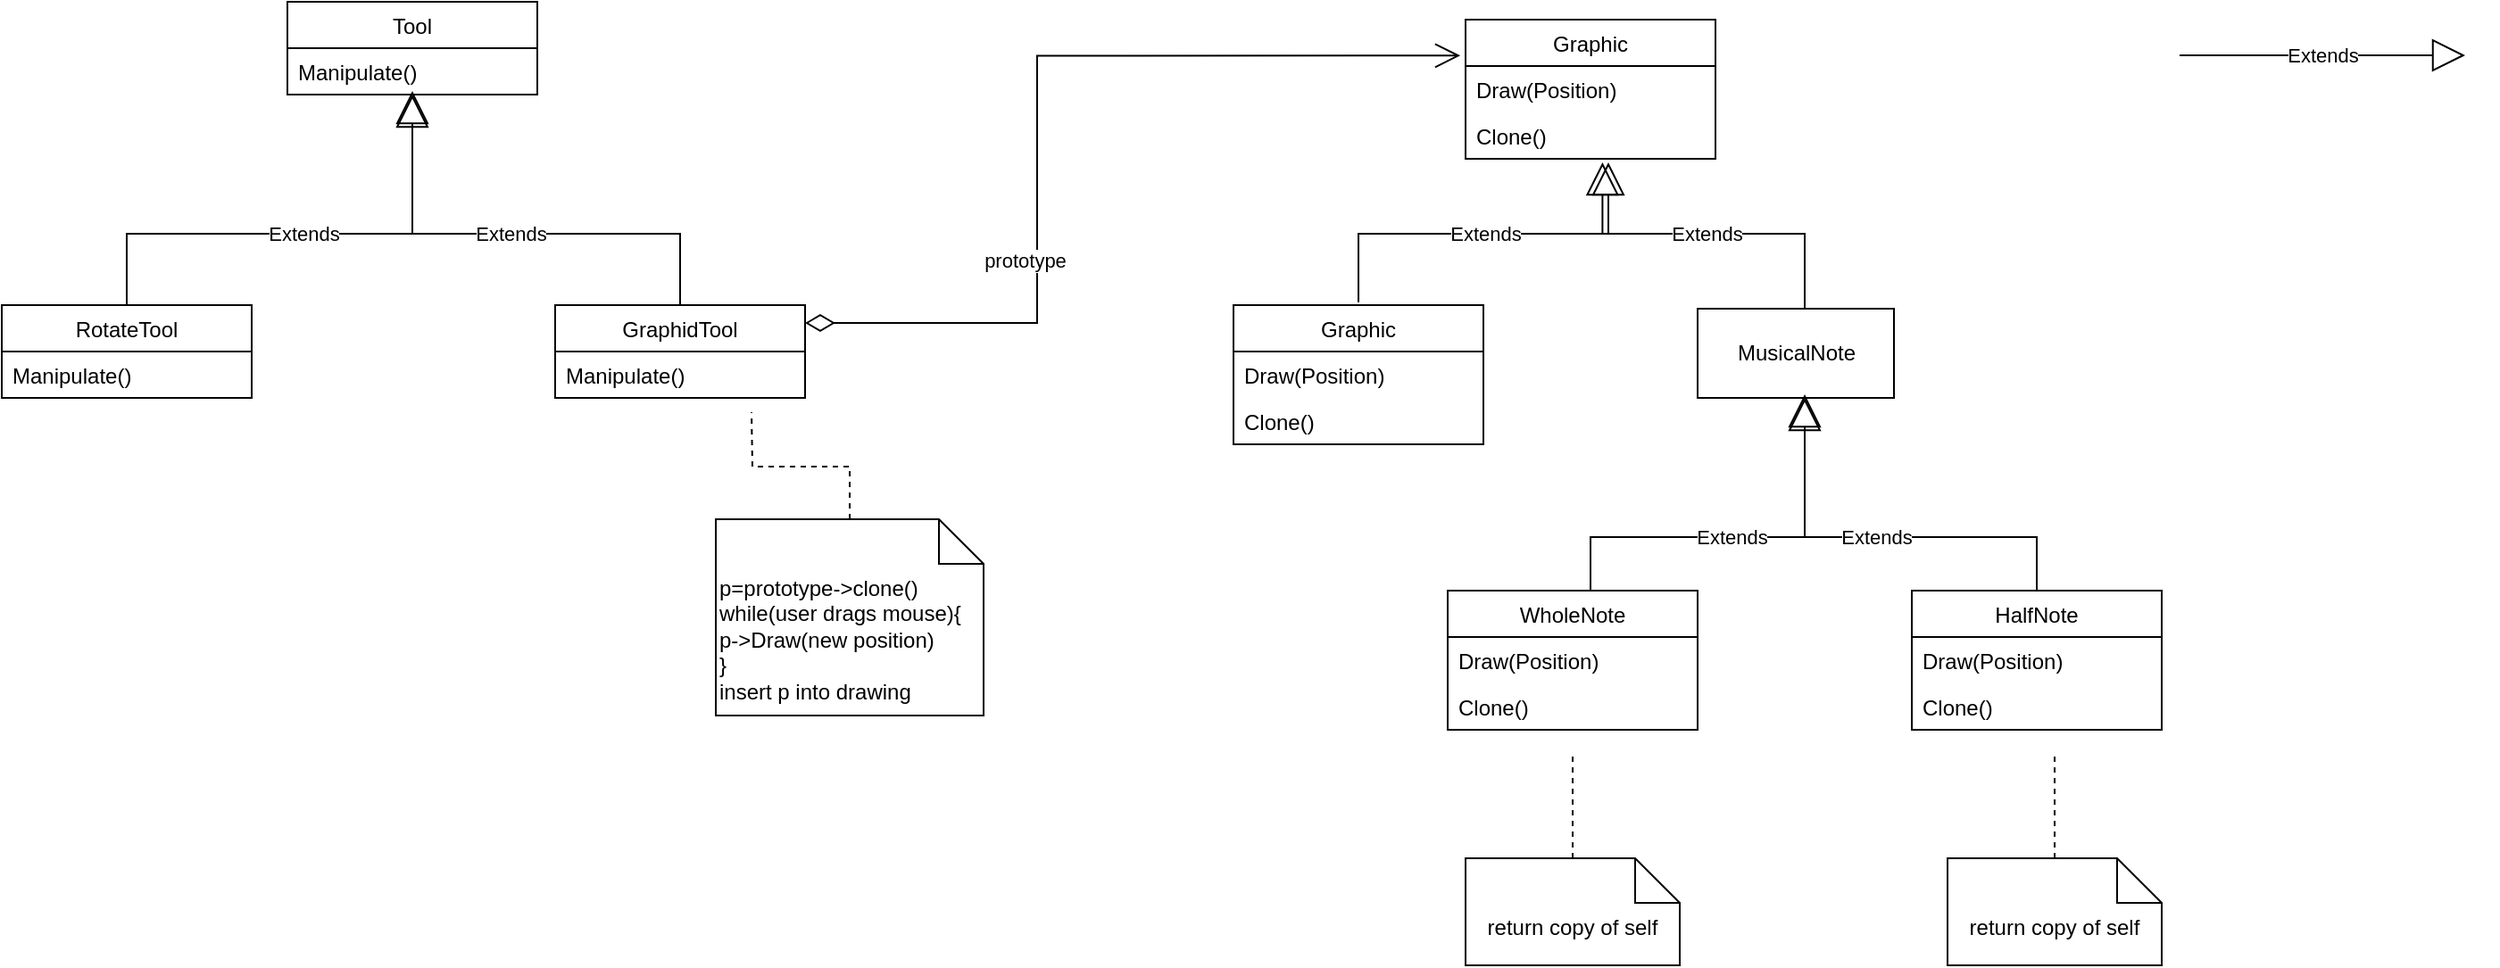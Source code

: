 <mxfile version="17.4.2" type="device"><diagram id="VgJVsJFIAfJcLpuDwA6f" name="Page-1"><mxGraphModel dx="1502" dy="578" grid="1" gridSize="10" guides="1" tooltips="1" connect="1" arrows="1" fold="1" page="1" pageScale="1" pageWidth="850" pageHeight="1100" math="0" shadow="0"><root><mxCell id="0"/><mxCell id="1" parent="0"/><mxCell id="QETvwUHt3jb1piXJe9Hk-2" value="Tool" style="swimlane;fontStyle=0;childLayout=stackLayout;horizontal=1;startSize=26;fillColor=none;horizontalStack=0;resizeParent=1;resizeParentMax=0;resizeLast=0;collapsible=1;marginBottom=0;" parent="1" vertex="1"><mxGeometry x="250" y="70" width="140" height="52" as="geometry"/></mxCell><mxCell id="QETvwUHt3jb1piXJe9Hk-3" value="Manipulate()" style="text;strokeColor=none;fillColor=none;align=left;verticalAlign=top;spacingLeft=4;spacingRight=4;overflow=hidden;rotatable=0;points=[[0,0.5],[1,0.5]];portConstraint=eastwest;" parent="QETvwUHt3jb1piXJe9Hk-2" vertex="1"><mxGeometry y="26" width="140" height="26" as="geometry"/></mxCell><mxCell id="QETvwUHt3jb1piXJe9Hk-6" value="RotateTool" style="swimlane;fontStyle=0;childLayout=stackLayout;horizontal=1;startSize=26;fillColor=none;horizontalStack=0;resizeParent=1;resizeParentMax=0;resizeLast=0;collapsible=1;marginBottom=0;" parent="1" vertex="1"><mxGeometry x="90" y="240" width="140" height="52" as="geometry"/></mxCell><mxCell id="QETvwUHt3jb1piXJe9Hk-7" value="Manipulate()" style="text;strokeColor=none;fillColor=none;align=left;verticalAlign=top;spacingLeft=4;spacingRight=4;overflow=hidden;rotatable=0;points=[[0,0.5],[1,0.5]];portConstraint=eastwest;" parent="QETvwUHt3jb1piXJe9Hk-6" vertex="1"><mxGeometry y="26" width="140" height="26" as="geometry"/></mxCell><mxCell id="QETvwUHt3jb1piXJe9Hk-10" value="GraphidTool" style="swimlane;fontStyle=0;childLayout=stackLayout;horizontal=1;startSize=26;fillColor=none;horizontalStack=0;resizeParent=1;resizeParentMax=0;resizeLast=0;collapsible=1;marginBottom=0;" parent="1" vertex="1"><mxGeometry x="400" y="240" width="140" height="52" as="geometry"/></mxCell><mxCell id="QETvwUHt3jb1piXJe9Hk-11" value="Manipulate()" style="text;strokeColor=none;fillColor=none;align=left;verticalAlign=top;spacingLeft=4;spacingRight=4;overflow=hidden;rotatable=0;points=[[0,0.5],[1,0.5]];portConstraint=eastwest;" parent="QETvwUHt3jb1piXJe9Hk-10" vertex="1"><mxGeometry y="26" width="140" height="26" as="geometry"/></mxCell><mxCell id="6HSCJwqAvP8wpYRhFMi6-9" style="edgeStyle=orthogonalEdgeStyle;rounded=0;orthogonalLoop=1;jettySize=auto;html=1;dashed=1;endArrow=none;endFill=0;" edge="1" parent="1" source="QETvwUHt3jb1piXJe9Hk-12"><mxGeometry relative="1" as="geometry"><mxPoint x="510" y="300" as="targetPoint"/></mxGeometry></mxCell><mxCell id="QETvwUHt3jb1piXJe9Hk-12" value="p=prototype-&amp;gt;clone()&lt;br&gt;while(user drags mouse){&lt;br&gt;p-&amp;gt;Draw(new position)&lt;br&gt;}&lt;br&gt;insert p into drawing" style="shape=note2;boundedLbl=1;whiteSpace=wrap;html=1;size=25;verticalAlign=top;align=left;fontSize=12;" parent="1" vertex="1"><mxGeometry x="490" y="360" width="150" height="110" as="geometry"/></mxCell><mxCell id="QETvwUHt3jb1piXJe9Hk-13" value="Graphic" style="swimlane;fontStyle=0;childLayout=stackLayout;horizontal=1;startSize=26;fillColor=none;horizontalStack=0;resizeParent=1;resizeParentMax=0;resizeLast=0;collapsible=1;marginBottom=0;" parent="1" vertex="1"><mxGeometry x="910" y="80" width="140" height="78" as="geometry"/></mxCell><mxCell id="QETvwUHt3jb1piXJe9Hk-14" value="Draw(Position)" style="text;strokeColor=none;fillColor=none;align=left;verticalAlign=top;spacingLeft=4;spacingRight=4;overflow=hidden;rotatable=0;points=[[0,0.5],[1,0.5]];portConstraint=eastwest;" parent="QETvwUHt3jb1piXJe9Hk-13" vertex="1"><mxGeometry y="26" width="140" height="26" as="geometry"/></mxCell><mxCell id="QETvwUHt3jb1piXJe9Hk-15" value="Clone()" style="text;strokeColor=none;fillColor=none;align=left;verticalAlign=top;spacingLeft=4;spacingRight=4;overflow=hidden;rotatable=0;points=[[0,0.5],[1,0.5]];portConstraint=eastwest;" parent="QETvwUHt3jb1piXJe9Hk-13" vertex="1"><mxGeometry y="52" width="140" height="26" as="geometry"/></mxCell><mxCell id="QETvwUHt3jb1piXJe9Hk-23" value="Graphic" style="swimlane;fontStyle=0;childLayout=stackLayout;horizontal=1;startSize=26;fillColor=none;horizontalStack=0;resizeParent=1;resizeParentMax=0;resizeLast=0;collapsible=1;marginBottom=0;" parent="1" vertex="1"><mxGeometry x="780" y="240" width="140" height="78" as="geometry"/></mxCell><mxCell id="QETvwUHt3jb1piXJe9Hk-24" value="Draw(Position)" style="text;strokeColor=none;fillColor=none;align=left;verticalAlign=top;spacingLeft=4;spacingRight=4;overflow=hidden;rotatable=0;points=[[0,0.5],[1,0.5]];portConstraint=eastwest;" parent="QETvwUHt3jb1piXJe9Hk-23" vertex="1"><mxGeometry y="26" width="140" height="26" as="geometry"/></mxCell><mxCell id="QETvwUHt3jb1piXJe9Hk-25" value="Clone()" style="text;strokeColor=none;fillColor=none;align=left;verticalAlign=top;spacingLeft=4;spacingRight=4;overflow=hidden;rotatable=0;points=[[0,0.5],[1,0.5]];portConstraint=eastwest;" parent="QETvwUHt3jb1piXJe9Hk-23" vertex="1"><mxGeometry y="52" width="140" height="26" as="geometry"/></mxCell><mxCell id="QETvwUHt3jb1piXJe9Hk-26" value="WholeNote" style="swimlane;fontStyle=0;childLayout=stackLayout;horizontal=1;startSize=26;fillColor=none;horizontalStack=0;resizeParent=1;resizeParentMax=0;resizeLast=0;collapsible=1;marginBottom=0;" parent="1" vertex="1"><mxGeometry x="900" y="400" width="140" height="78" as="geometry"/></mxCell><mxCell id="QETvwUHt3jb1piXJe9Hk-27" value="Draw(Position)" style="text;strokeColor=none;fillColor=none;align=left;verticalAlign=top;spacingLeft=4;spacingRight=4;overflow=hidden;rotatable=0;points=[[0,0.5],[1,0.5]];portConstraint=eastwest;" parent="QETvwUHt3jb1piXJe9Hk-26" vertex="1"><mxGeometry y="26" width="140" height="26" as="geometry"/></mxCell><mxCell id="QETvwUHt3jb1piXJe9Hk-28" value="Clone()" style="text;strokeColor=none;fillColor=none;align=left;verticalAlign=top;spacingLeft=4;spacingRight=4;overflow=hidden;rotatable=0;points=[[0,0.5],[1,0.5]];portConstraint=eastwest;" parent="QETvwUHt3jb1piXJe9Hk-26" vertex="1"><mxGeometry y="52" width="140" height="26" as="geometry"/></mxCell><mxCell id="QETvwUHt3jb1piXJe9Hk-29" value="MusicalNote" style="html=1;" parent="1" vertex="1"><mxGeometry x="1040" y="242" width="110" height="50" as="geometry"/></mxCell><mxCell id="QETvwUHt3jb1piXJe9Hk-30" value="HalfNote" style="swimlane;fontStyle=0;childLayout=stackLayout;horizontal=1;startSize=26;fillColor=none;horizontalStack=0;resizeParent=1;resizeParentMax=0;resizeLast=0;collapsible=1;marginBottom=0;" parent="1" vertex="1"><mxGeometry x="1160" y="400" width="140" height="78" as="geometry"/></mxCell><mxCell id="QETvwUHt3jb1piXJe9Hk-31" value="Draw(Position)" style="text;strokeColor=none;fillColor=none;align=left;verticalAlign=top;spacingLeft=4;spacingRight=4;overflow=hidden;rotatable=0;points=[[0,0.5],[1,0.5]];portConstraint=eastwest;" parent="QETvwUHt3jb1piXJe9Hk-30" vertex="1"><mxGeometry y="26" width="140" height="26" as="geometry"/></mxCell><mxCell id="QETvwUHt3jb1piXJe9Hk-32" value="Clone()" style="text;strokeColor=none;fillColor=none;align=left;verticalAlign=top;spacingLeft=4;spacingRight=4;overflow=hidden;rotatable=0;points=[[0,0.5],[1,0.5]];portConstraint=eastwest;" parent="QETvwUHt3jb1piXJe9Hk-30" vertex="1"><mxGeometry y="52" width="140" height="26" as="geometry"/></mxCell><mxCell id="QETvwUHt3jb1piXJe9Hk-33" value="Extends" style="endArrow=block;endSize=16;endFill=0;html=1;rounded=0;exitX=0.5;exitY=0;exitDx=0;exitDy=0;edgeStyle=orthogonalEdgeStyle;" parent="1" source="QETvwUHt3jb1piXJe9Hk-6" target="QETvwUHt3jb1piXJe9Hk-3" edge="1"><mxGeometry width="160" relative="1" as="geometry"><mxPoint x="220" y="200" as="sourcePoint"/><mxPoint x="380" y="200" as="targetPoint"/><Array as="points"><mxPoint x="160" y="200"/><mxPoint x="320" y="200"/></Array></mxGeometry></mxCell><mxCell id="QETvwUHt3jb1piXJe9Hk-34" value="Extends" style="endArrow=block;endSize=16;endFill=0;html=1;rounded=0;exitX=0.5;exitY=0;exitDx=0;exitDy=0;edgeStyle=orthogonalEdgeStyle;" parent="1" source="QETvwUHt3jb1piXJe9Hk-10" edge="1"><mxGeometry width="160" relative="1" as="geometry"><mxPoint x="320" y="200" as="sourcePoint"/><mxPoint x="320" y="120" as="targetPoint"/><Array as="points"><mxPoint x="470" y="200"/><mxPoint x="320" y="200"/></Array></mxGeometry></mxCell><mxCell id="QETvwUHt3jb1piXJe9Hk-36" value="Extends" style="endArrow=block;endSize=16;endFill=0;html=1;rounded=0;edgeStyle=orthogonalEdgeStyle;entryX=0.548;entryY=1.077;entryDx=0;entryDy=0;entryPerimeter=0;" parent="1" source="QETvwUHt3jb1piXJe9Hk-29" target="QETvwUHt3jb1piXJe9Hk-15" edge="1"><mxGeometry width="160" relative="1" as="geometry"><mxPoint x="1380" y="220" as="sourcePoint"/><mxPoint x="1280" y="130" as="targetPoint"/><Array as="points"><mxPoint x="1100" y="200"/><mxPoint x="987" y="200"/></Array></mxGeometry></mxCell><mxCell id="QETvwUHt3jb1piXJe9Hk-37" value="Extends" style="endArrow=block;endSize=16;endFill=0;html=1;rounded=0;edgeStyle=orthogonalEdgeStyle;" parent="1" edge="1"><mxGeometry width="160" relative="1" as="geometry"><mxPoint x="1310" y="100" as="sourcePoint"/><mxPoint x="1470" y="100" as="targetPoint"/></mxGeometry></mxCell><mxCell id="QETvwUHt3jb1piXJe9Hk-41" value="Extends" style="endArrow=block;endSize=16;endFill=0;html=1;rounded=0;edgeStyle=orthogonalEdgeStyle;" parent="1" edge="1"><mxGeometry width="160" relative="1" as="geometry"><mxPoint x="850" y="238.33" as="sourcePoint"/><mxPoint x="990" y="160" as="targetPoint"/><Array as="points"><mxPoint x="850" y="200"/><mxPoint x="990" y="200"/></Array></mxGeometry></mxCell><mxCell id="6HSCJwqAvP8wpYRhFMi6-7" style="edgeStyle=orthogonalEdgeStyle;rounded=0;orthogonalLoop=1;jettySize=auto;html=1;endArrow=none;endFill=0;dashed=1;" edge="1" parent="1" source="6HSCJwqAvP8wpYRhFMi6-1"><mxGeometry relative="1" as="geometry"><mxPoint x="970" y="490" as="targetPoint"/></mxGeometry></mxCell><mxCell id="6HSCJwqAvP8wpYRhFMi6-1" value="return copy of self" style="shape=note2;boundedLbl=1;whiteSpace=wrap;html=1;size=25;verticalAlign=top;align=center;fontSize=12;" vertex="1" parent="1"><mxGeometry x="910" y="550" width="120" height="60" as="geometry"/></mxCell><mxCell id="6HSCJwqAvP8wpYRhFMi6-8" style="edgeStyle=orthogonalEdgeStyle;rounded=0;orthogonalLoop=1;jettySize=auto;html=1;dashed=1;endArrow=none;endFill=0;" edge="1" parent="1" source="6HSCJwqAvP8wpYRhFMi6-2"><mxGeometry relative="1" as="geometry"><mxPoint x="1240.0" y="490" as="targetPoint"/></mxGeometry></mxCell><mxCell id="6HSCJwqAvP8wpYRhFMi6-2" value="return copy of self" style="shape=note2;boundedLbl=1;whiteSpace=wrap;html=1;size=25;verticalAlign=top;align=center;fontSize=12;" vertex="1" parent="1"><mxGeometry x="1180" y="550" width="120" height="60" as="geometry"/></mxCell><mxCell id="6HSCJwqAvP8wpYRhFMi6-5" value="Extends" style="endArrow=block;endSize=16;endFill=0;html=1;rounded=0;exitX=0.5;exitY=0;exitDx=0;exitDy=0;edgeStyle=orthogonalEdgeStyle;" edge="1" parent="1" source="QETvwUHt3jb1piXJe9Hk-26"><mxGeometry width="160" relative="1" as="geometry"><mxPoint x="940" y="410" as="sourcePoint"/><mxPoint x="1100" y="292" as="targetPoint"/><Array as="points"><mxPoint x="980" y="400"/><mxPoint x="980" y="370"/><mxPoint x="1100" y="370"/></Array></mxGeometry></mxCell><mxCell id="6HSCJwqAvP8wpYRhFMi6-6" value="Extends" style="endArrow=block;endSize=16;endFill=0;html=1;rounded=0;exitX=0.5;exitY=0;exitDx=0;exitDy=0;edgeStyle=orthogonalEdgeStyle;" edge="1" parent="1" source="QETvwUHt3jb1piXJe9Hk-30"><mxGeometry width="160" relative="1" as="geometry"><mxPoint x="1140" y="340" as="sourcePoint"/><mxPoint x="1100" y="290" as="targetPoint"/><Array as="points"><mxPoint x="1230" y="370"/><mxPoint x="1100" y="370"/></Array></mxGeometry></mxCell><mxCell id="6HSCJwqAvP8wpYRhFMi6-11" value="" style="endArrow=open;html=1;endSize=12;startArrow=diamondThin;startSize=14;startFill=0;edgeStyle=orthogonalEdgeStyle;align=left;verticalAlign=bottom;rounded=0;entryX=-0.021;entryY=-0.224;entryDx=0;entryDy=0;entryPerimeter=0;" edge="1" parent="1" target="QETvwUHt3jb1piXJe9Hk-14"><mxGeometry x="-1" y="3" relative="1" as="geometry"><mxPoint x="540" y="250" as="sourcePoint"/><mxPoint x="700" y="250" as="targetPoint"/><Array as="points"><mxPoint x="670" y="250"/><mxPoint x="670" y="100"/></Array></mxGeometry></mxCell><mxCell id="6HSCJwqAvP8wpYRhFMi6-12" value="prototype" style="edgeLabel;html=1;align=center;verticalAlign=middle;resizable=0;points=[];" vertex="1" connectable="0" parent="6HSCJwqAvP8wpYRhFMi6-11"><mxGeometry x="-0.36" y="7" relative="1" as="geometry"><mxPoint as="offset"/></mxGeometry></mxCell></root></mxGraphModel></diagram></mxfile>